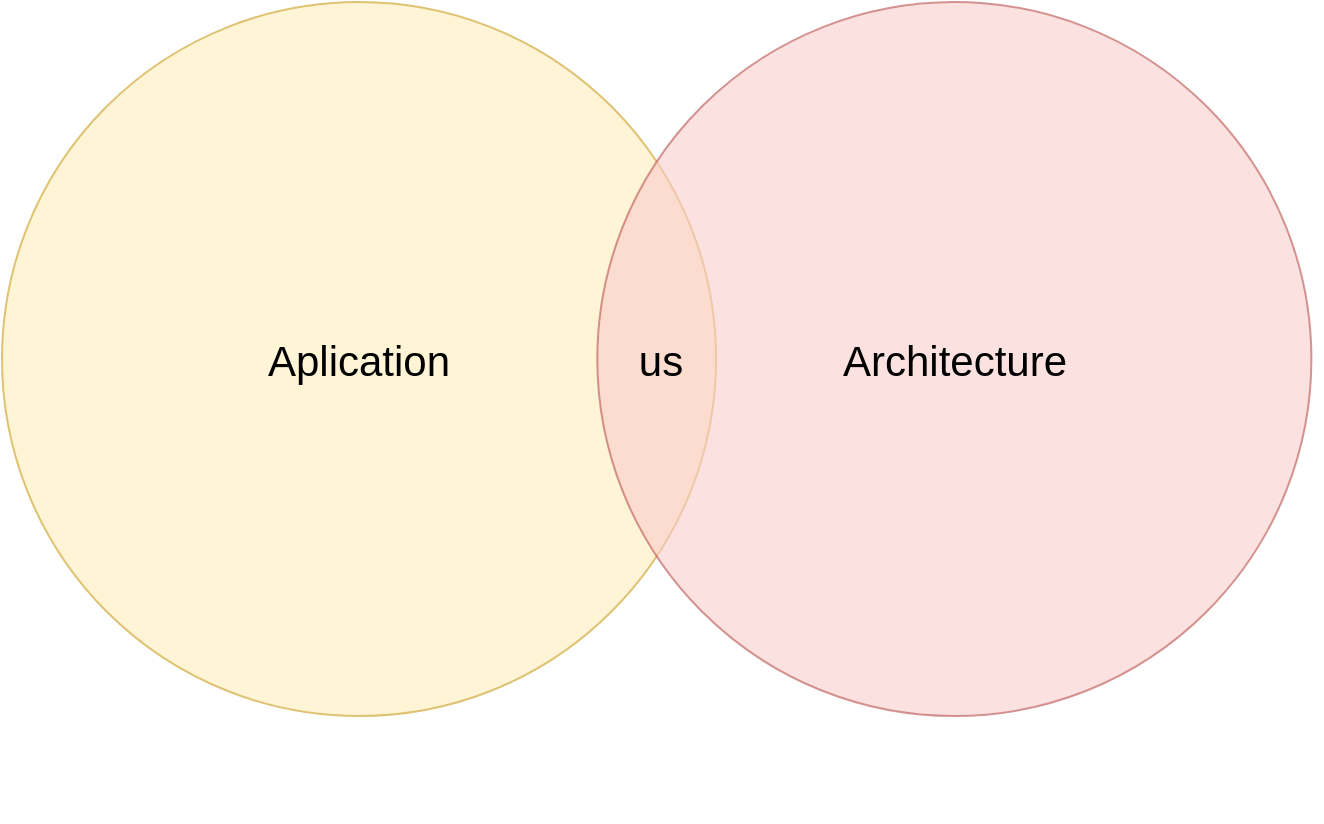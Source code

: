 <mxfile version="21.6.5" type="device">
  <diagram name="Page-1" id="NfH2ZwUkQwFfbgMINxhX">
    <mxGraphModel dx="1728" dy="1056" grid="1" gridSize="10" guides="1" tooltips="1" connect="1" arrows="1" fold="1" page="1" pageScale="1" pageWidth="850" pageHeight="1100" math="0" shadow="0">
      <root>
        <mxCell id="0" />
        <mxCell id="1" parent="0" />
        <mxCell id="7y92a02ngbitGbo6q8Mo-4" value="" style="group;fontSize=21;" vertex="1" connectable="0" parent="1">
          <mxGeometry x="170" y="380" width="660" height="410" as="geometry" />
        </mxCell>
        <mxCell id="7y92a02ngbitGbo6q8Mo-1" value="Aplication" style="ellipse;whiteSpace=wrap;html=1;aspect=fixed;fillColor=#fff2cc;strokeColor=#d6b656;opacity=80;fontSize=21;" vertex="1" parent="7y92a02ngbitGbo6q8Mo-4">
          <mxGeometry width="357.052" height="357.052" as="geometry" />
        </mxCell>
        <mxCell id="7y92a02ngbitGbo6q8Mo-2" value="Architecture" style="ellipse;whiteSpace=wrap;html=1;aspect=fixed;fillColor=#f8cecc;strokeColor=#b85450;opacity=60;fontSize=21;" vertex="1" parent="7y92a02ngbitGbo6q8Mo-4">
          <mxGeometry x="297.647" width="357.052" height="357.052" as="geometry" />
        </mxCell>
        <mxCell id="7y92a02ngbitGbo6q8Mo-3" value="us" style="text;html=1;strokeColor=none;fillColor=none;align=center;verticalAlign=middle;whiteSpace=wrap;rounded=0;fontSize=21;" vertex="1" parent="7y92a02ngbitGbo6q8Mo-4">
          <mxGeometry x="252.35" y="134.591" width="155.294" height="87.857" as="geometry" />
        </mxCell>
      </root>
    </mxGraphModel>
  </diagram>
</mxfile>
